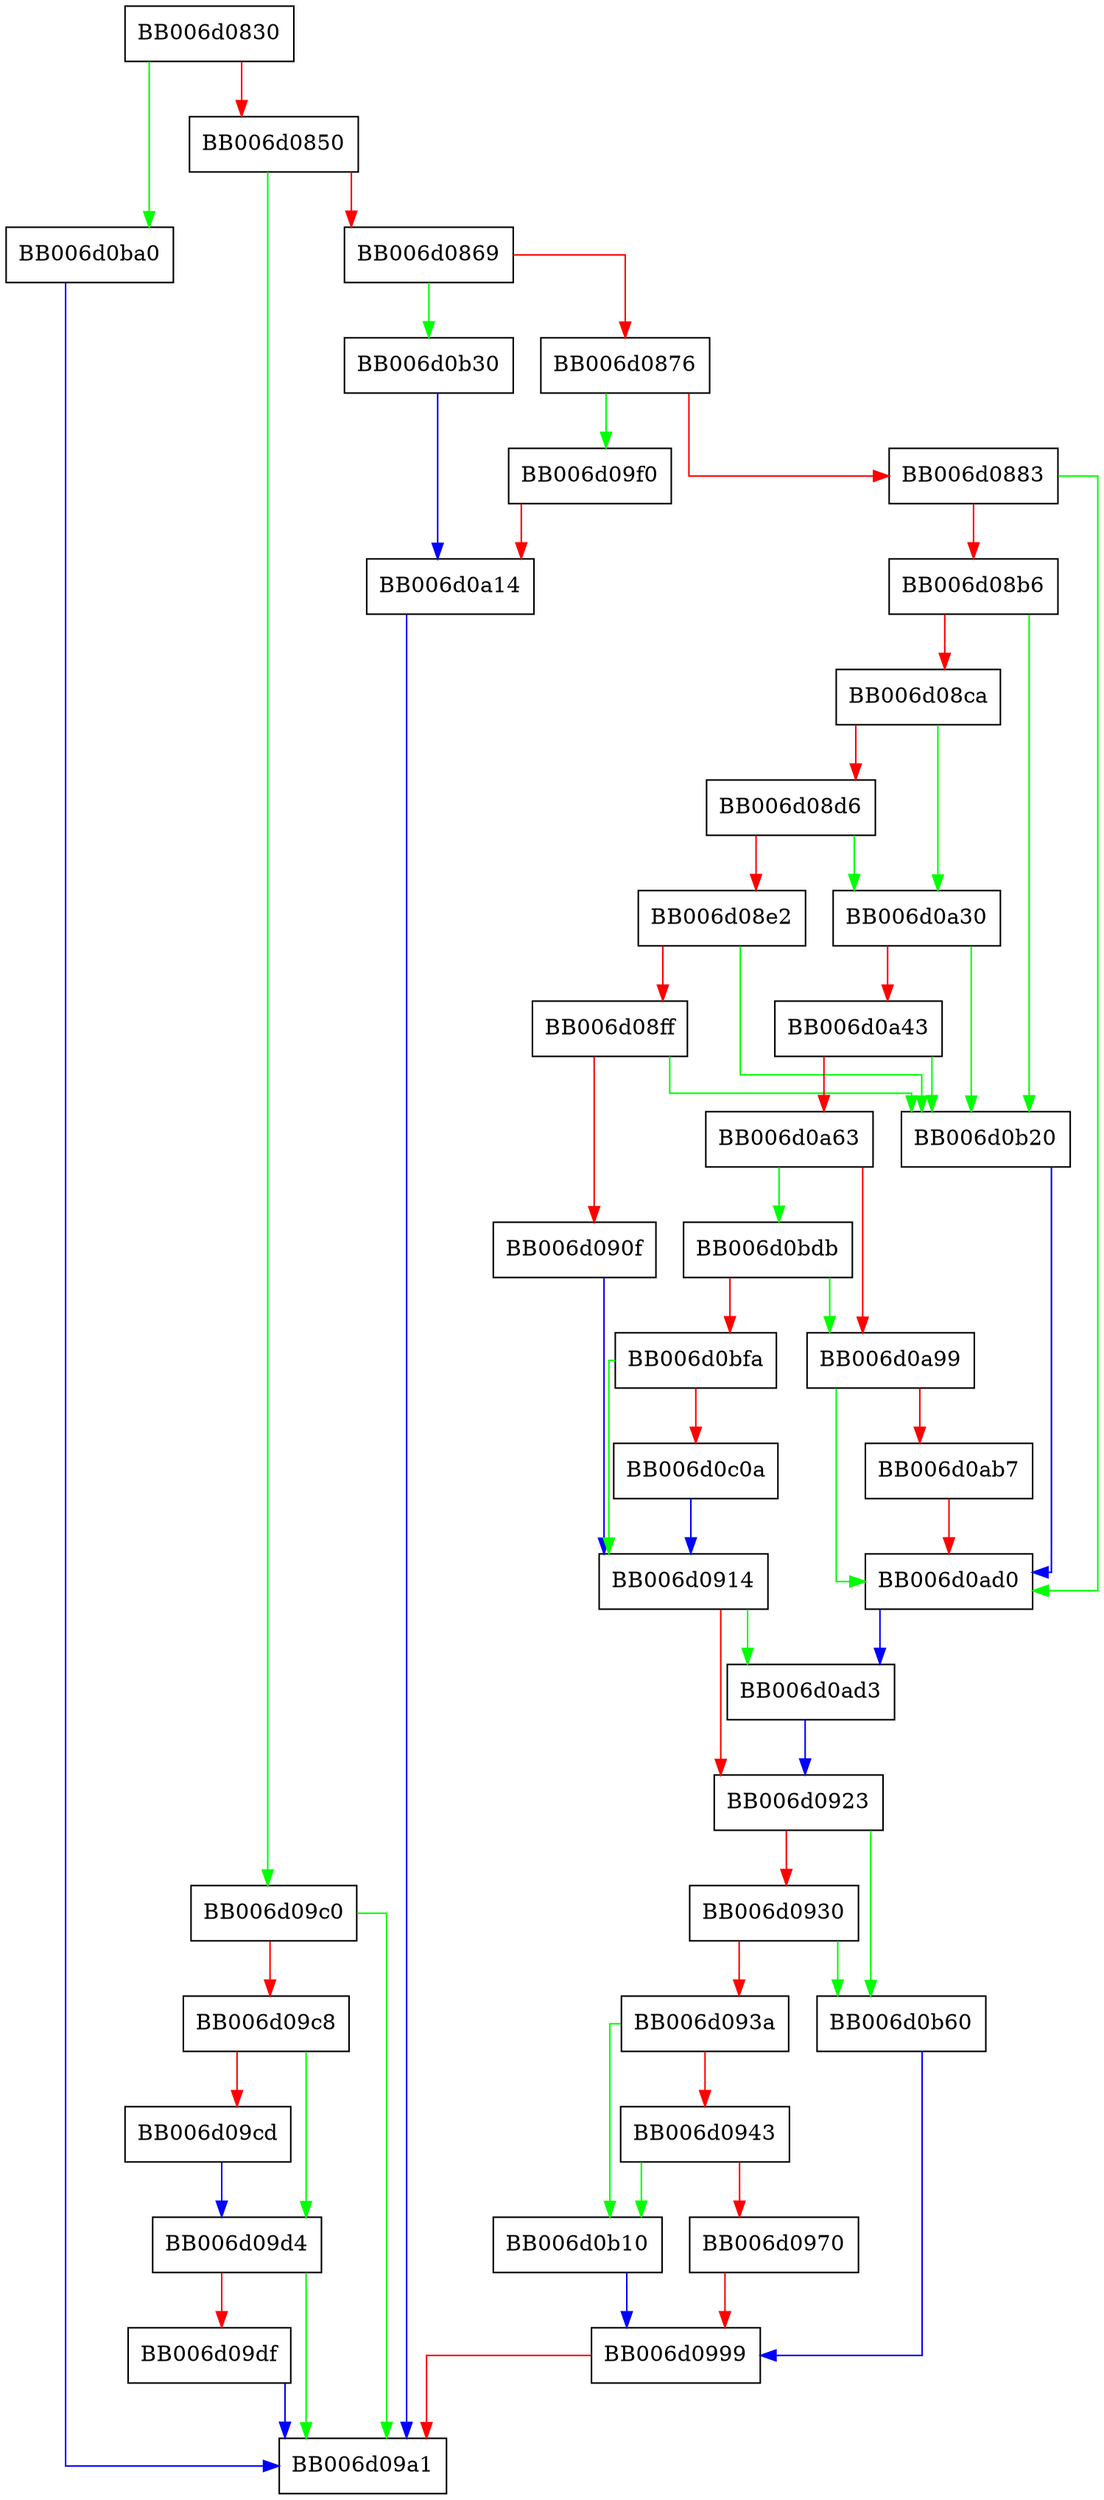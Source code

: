digraph ecxkem_encapsulate {
  node [shape="box"];
  graph [splines=ortho];
  BB006d0830 -> BB006d0ba0 [color="green"];
  BB006d0830 -> BB006d0850 [color="red"];
  BB006d0850 -> BB006d09c0 [color="green"];
  BB006d0850 -> BB006d0869 [color="red"];
  BB006d0869 -> BB006d0b30 [color="green"];
  BB006d0869 -> BB006d0876 [color="red"];
  BB006d0876 -> BB006d09f0 [color="green"];
  BB006d0876 -> BB006d0883 [color="red"];
  BB006d0883 -> BB006d0ad0 [color="green"];
  BB006d0883 -> BB006d08b6 [color="red"];
  BB006d08b6 -> BB006d0b20 [color="green"];
  BB006d08b6 -> BB006d08ca [color="red"];
  BB006d08ca -> BB006d0a30 [color="green"];
  BB006d08ca -> BB006d08d6 [color="red"];
  BB006d08d6 -> BB006d0a30 [color="green"];
  BB006d08d6 -> BB006d08e2 [color="red"];
  BB006d08e2 -> BB006d0b20 [color="green"];
  BB006d08e2 -> BB006d08ff [color="red"];
  BB006d08ff -> BB006d0b20 [color="green"];
  BB006d08ff -> BB006d090f [color="red"];
  BB006d090f -> BB006d0914 [color="blue"];
  BB006d0914 -> BB006d0ad3 [color="green"];
  BB006d0914 -> BB006d0923 [color="red"];
  BB006d0923 -> BB006d0b60 [color="green"];
  BB006d0923 -> BB006d0930 [color="red"];
  BB006d0930 -> BB006d0b60 [color="green"];
  BB006d0930 -> BB006d093a [color="red"];
  BB006d093a -> BB006d0b10 [color="green"];
  BB006d093a -> BB006d0943 [color="red"];
  BB006d0943 -> BB006d0b10 [color="green"];
  BB006d0943 -> BB006d0970 [color="red"];
  BB006d0970 -> BB006d0999 [color="red"];
  BB006d0999 -> BB006d09a1 [color="red"];
  BB006d09c0 -> BB006d09a1 [color="green"];
  BB006d09c0 -> BB006d09c8 [color="red"];
  BB006d09c8 -> BB006d09d4 [color="green"];
  BB006d09c8 -> BB006d09cd [color="red"];
  BB006d09cd -> BB006d09d4 [color="blue"];
  BB006d09d4 -> BB006d09a1 [color="green"];
  BB006d09d4 -> BB006d09df [color="red"];
  BB006d09df -> BB006d09a1 [color="blue"];
  BB006d09f0 -> BB006d0a14 [color="red"];
  BB006d0a14 -> BB006d09a1 [color="blue"];
  BB006d0a30 -> BB006d0b20 [color="green"];
  BB006d0a30 -> BB006d0a43 [color="red"];
  BB006d0a43 -> BB006d0b20 [color="green"];
  BB006d0a43 -> BB006d0a63 [color="red"];
  BB006d0a63 -> BB006d0bdb [color="green"];
  BB006d0a63 -> BB006d0a99 [color="red"];
  BB006d0a99 -> BB006d0ad0 [color="green"];
  BB006d0a99 -> BB006d0ab7 [color="red"];
  BB006d0ab7 -> BB006d0ad0 [color="red"];
  BB006d0ad0 -> BB006d0ad3 [color="blue"];
  BB006d0ad3 -> BB006d0923 [color="blue"];
  BB006d0b10 -> BB006d0999 [color="blue"];
  BB006d0b20 -> BB006d0ad0 [color="blue"];
  BB006d0b30 -> BB006d0a14 [color="blue"];
  BB006d0b60 -> BB006d0999 [color="blue"];
  BB006d0ba0 -> BB006d09a1 [color="blue"];
  BB006d0bdb -> BB006d0a99 [color="green"];
  BB006d0bdb -> BB006d0bfa [color="red"];
  BB006d0bfa -> BB006d0914 [color="green"];
  BB006d0bfa -> BB006d0c0a [color="red"];
  BB006d0c0a -> BB006d0914 [color="blue"];
}